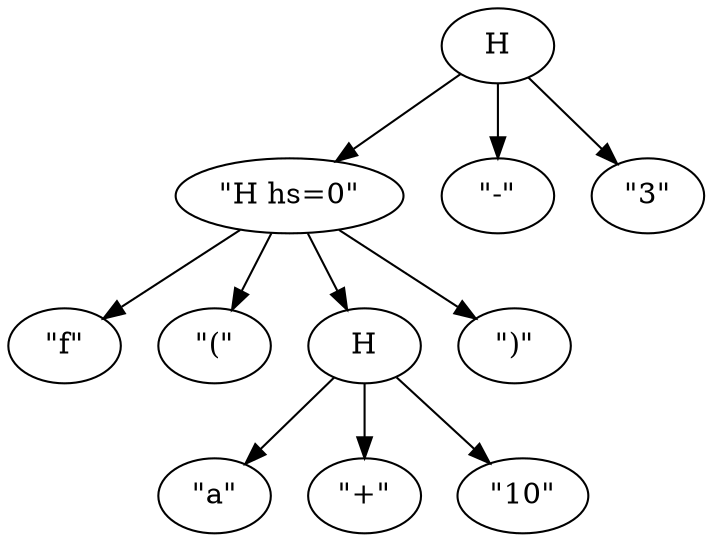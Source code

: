 digraph Term {
  a_0 [ label = "H" ] ;
  a_0 -> c_0 ;
  a_0 -> d_0 ;
  a_0 -> f_0 ;
  c_0 [ label = "\"H hs=0\"" ] ;
  c_0 -> g_0 ;
  c_0 -> i_0 ;
  c_0 -> j_0 ;
  c_0 -> l_0 ;
  g_0 [ label = "\"f\"" ] ;
  i_0 [ label = "\"(\"" ] ;
  j_0 [ label = "H" ] ;
  j_0 -> n_0 ;
  j_0 -> o_0 ;
  j_0 -> p_0 ;
  n_0 [ label = "\"a\"" ] ;
  o_0 [ label = "\"+\"" ] ;
  p_0 [ label = "\"10\"" ] ;
  l_0 [ label = "\")\"" ] ;
  d_0 [ label = "\"-\"" ] ;
  f_0 [ label = "\"3\"" ] ;
}

